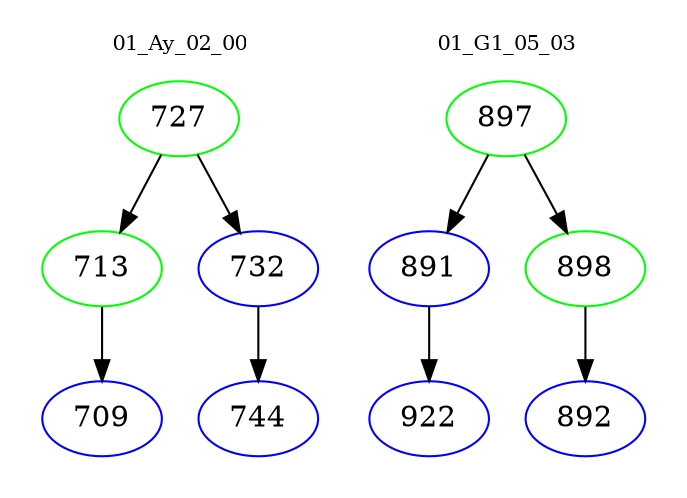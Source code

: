 digraph{
subgraph cluster_0 {
color = white
label = "01_Ay_02_00";
fontsize=10;
T0_727 [label="727", color="green"]
T0_727 -> T0_713 [color="black"]
T0_713 [label="713", color="green"]
T0_713 -> T0_709 [color="black"]
T0_709 [label="709", color="blue"]
T0_727 -> T0_732 [color="black"]
T0_732 [label="732", color="blue"]
T0_732 -> T0_744 [color="black"]
T0_744 [label="744", color="blue"]
}
subgraph cluster_1 {
color = white
label = "01_G1_05_03";
fontsize=10;
T1_897 [label="897", color="green"]
T1_897 -> T1_891 [color="black"]
T1_891 [label="891", color="blue"]
T1_891 -> T1_922 [color="black"]
T1_922 [label="922", color="blue"]
T1_897 -> T1_898 [color="black"]
T1_898 [label="898", color="green"]
T1_898 -> T1_892 [color="black"]
T1_892 [label="892", color="blue"]
}
}
